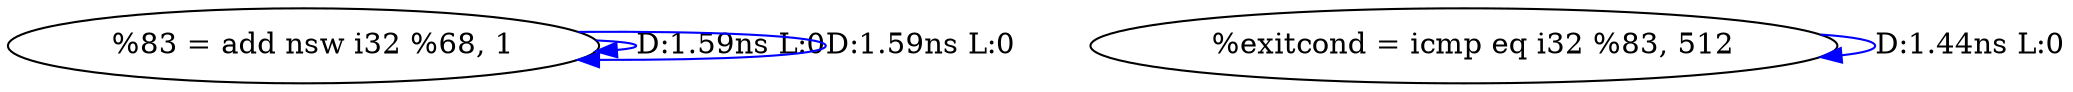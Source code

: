digraph {
Node0x2e6f8b0[label="  %83 = add nsw i32 %68, 1"];
Node0x2e6f8b0 -> Node0x2e6f8b0[label="D:1.59ns L:0",color=blue];
Node0x2e6f8b0 -> Node0x2e6f8b0[label="D:1.59ns L:0",color=blue];
Node0x2e6f990[label="  %exitcond = icmp eq i32 %83, 512"];
Node0x2e6f990 -> Node0x2e6f990[label="D:1.44ns L:0",color=blue];
}
